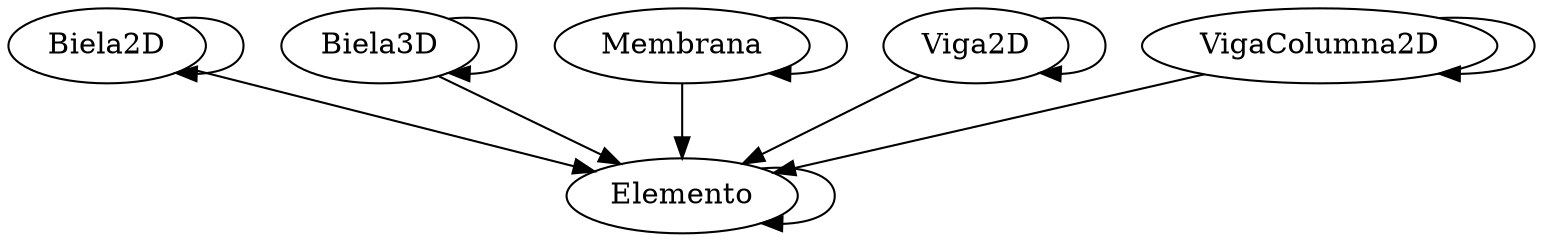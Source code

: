 /* Created by mdot for Matlab */
digraph m2html {
  Biela2D -> Biela2D;
  Biela2D -> Elemento;
  Biela3D -> Biela3D;
  Biela3D -> Elemento;
  Elemento -> Elemento;
  Membrana -> Elemento;
  Membrana -> Membrana;
  Viga2D -> Elemento;
  Viga2D -> Viga2D;
  VigaColumna2D -> Elemento;
  VigaColumna2D -> VigaColumna2D;

  Biela2D [URL="Biela2D.html"];
  Biela3D [URL="Biela3D.html"];
  Elemento [URL="Elemento.html"];
  Membrana [URL="Membrana.html"];
  Viga2D [URL="Viga2D.html"];
  VigaColumna2D [URL="VigaColumna2D.html"];
}